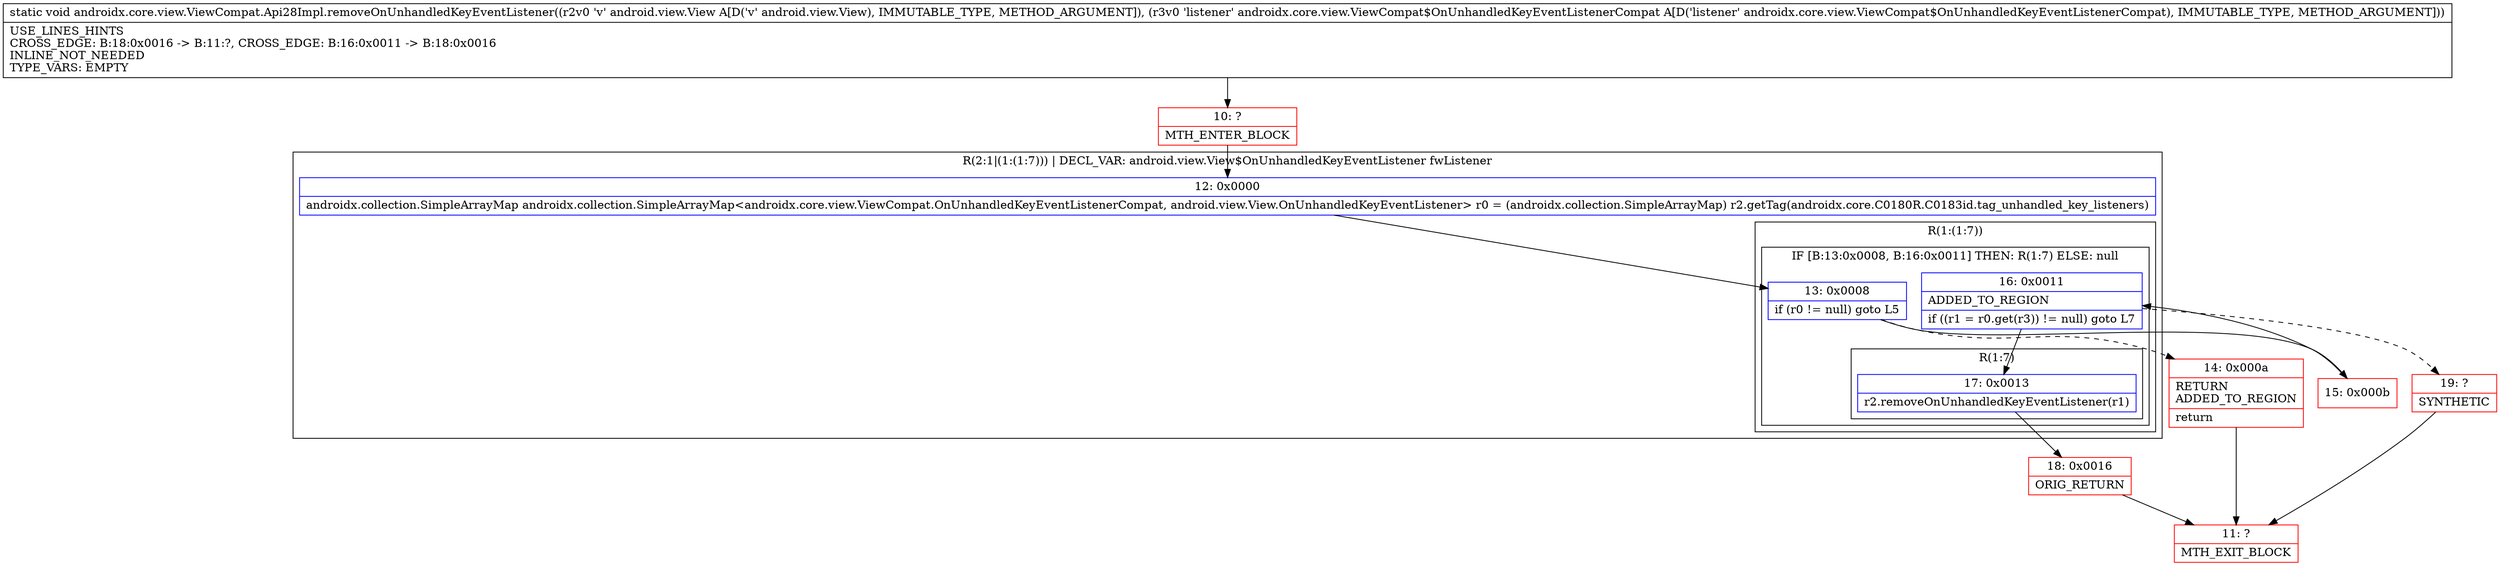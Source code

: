 digraph "CFG forandroidx.core.view.ViewCompat.Api28Impl.removeOnUnhandledKeyEventListener(Landroid\/view\/View;Landroidx\/core\/view\/ViewCompat$OnUnhandledKeyEventListenerCompat;)V" {
subgraph cluster_Region_887295354 {
label = "R(2:1|(1:(1:7))) | DECL_VAR: android.view.View$OnUnhandledKeyEventListener fwListener\l";
node [shape=record,color=blue];
Node_12 [shape=record,label="{12\:\ 0x0000|androidx.collection.SimpleArrayMap androidx.collection.SimpleArrayMap\<androidx.core.view.ViewCompat.OnUnhandledKeyEventListenerCompat, android.view.View.OnUnhandledKeyEventListener\> r0 = (androidx.collection.SimpleArrayMap) r2.getTag(androidx.core.C0180R.C0183id.tag_unhandled_key_listeners)\l}"];
subgraph cluster_Region_700120656 {
label = "R(1:(1:7))";
node [shape=record,color=blue];
subgraph cluster_IfRegion_645937292 {
label = "IF [B:13:0x0008, B:16:0x0011] THEN: R(1:7) ELSE: null";
node [shape=record,color=blue];
Node_13 [shape=record,label="{13\:\ 0x0008|if (r0 != null) goto L5\l}"];
Node_16 [shape=record,label="{16\:\ 0x0011|ADDED_TO_REGION\l|if ((r1 = r0.get(r3)) != null) goto L7\l}"];
subgraph cluster_Region_647678585 {
label = "R(1:7)";
node [shape=record,color=blue];
Node_17 [shape=record,label="{17\:\ 0x0013|r2.removeOnUnhandledKeyEventListener(r1)\l}"];
}
}
}
}
Node_10 [shape=record,color=red,label="{10\:\ ?|MTH_ENTER_BLOCK\l}"];
Node_14 [shape=record,color=red,label="{14\:\ 0x000a|RETURN\lADDED_TO_REGION\l|return\l}"];
Node_11 [shape=record,color=red,label="{11\:\ ?|MTH_EXIT_BLOCK\l}"];
Node_15 [shape=record,color=red,label="{15\:\ 0x000b}"];
Node_18 [shape=record,color=red,label="{18\:\ 0x0016|ORIG_RETURN\l}"];
Node_19 [shape=record,color=red,label="{19\:\ ?|SYNTHETIC\l}"];
MethodNode[shape=record,label="{static void androidx.core.view.ViewCompat.Api28Impl.removeOnUnhandledKeyEventListener((r2v0 'v' android.view.View A[D('v' android.view.View), IMMUTABLE_TYPE, METHOD_ARGUMENT]), (r3v0 'listener' androidx.core.view.ViewCompat$OnUnhandledKeyEventListenerCompat A[D('listener' androidx.core.view.ViewCompat$OnUnhandledKeyEventListenerCompat), IMMUTABLE_TYPE, METHOD_ARGUMENT]))  | USE_LINES_HINTS\lCROSS_EDGE: B:18:0x0016 \-\> B:11:?, CROSS_EDGE: B:16:0x0011 \-\> B:18:0x0016\lINLINE_NOT_NEEDED\lTYPE_VARS: EMPTY\l}"];
MethodNode -> Node_10;Node_12 -> Node_13;
Node_13 -> Node_14[style=dashed];
Node_13 -> Node_15;
Node_16 -> Node_17;
Node_16 -> Node_19[style=dashed];
Node_17 -> Node_18;
Node_10 -> Node_12;
Node_14 -> Node_11;
Node_15 -> Node_16;
Node_18 -> Node_11;
Node_19 -> Node_11;
}

